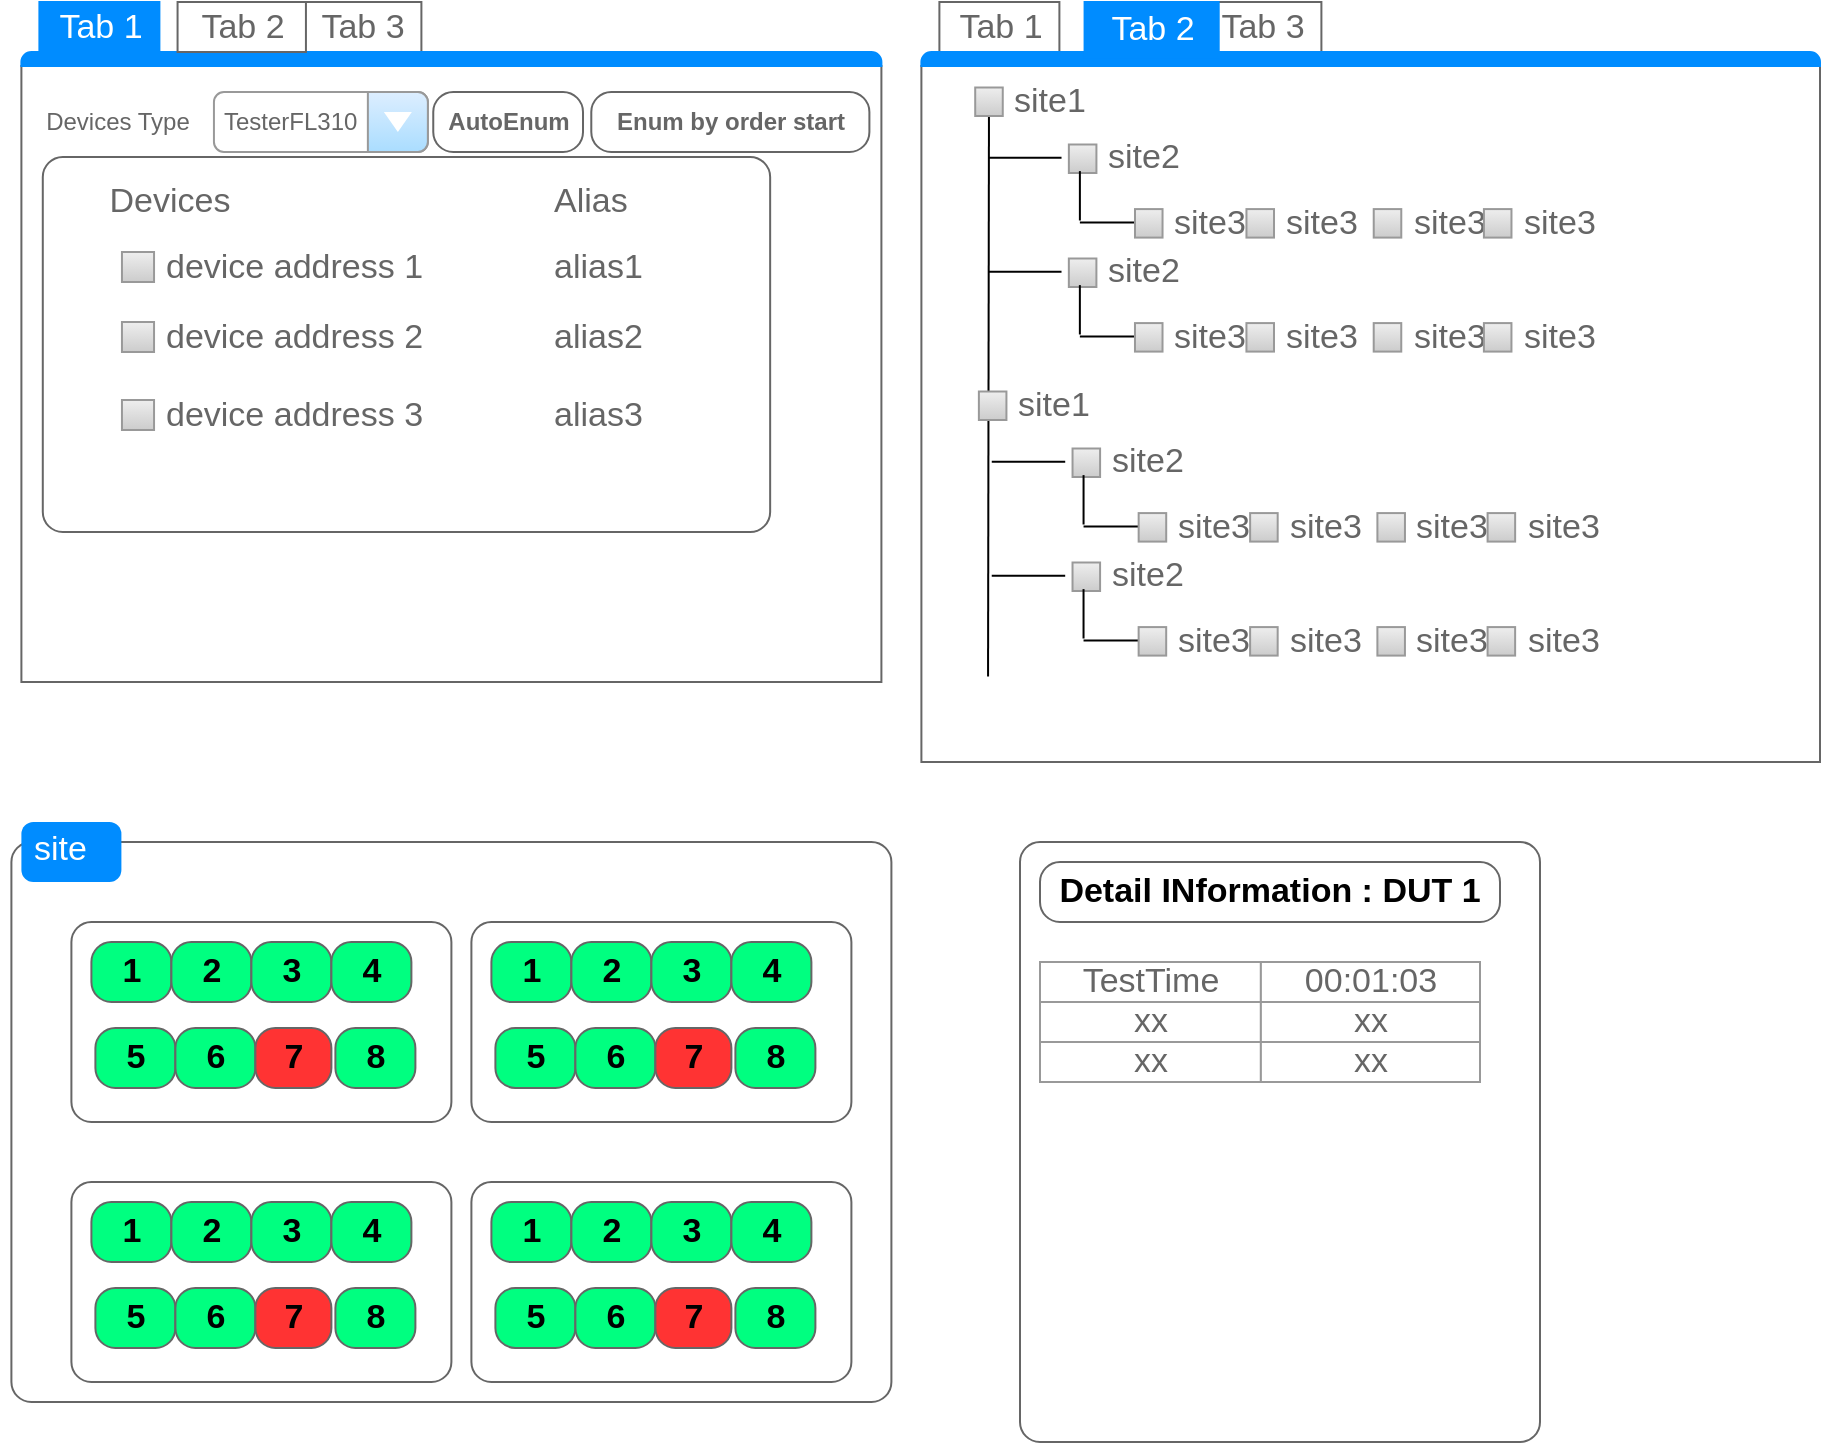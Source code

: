 <mxfile version="20.7.4" type="github">
  <diagram name="Page-1" id="2cc2dc42-3aac-f2a9-1cec-7a8b7cbee084">
    <mxGraphModel dx="1050" dy="548" grid="1" gridSize="10" guides="1" tooltips="1" connect="1" arrows="1" fold="1" page="1" pageScale="1" pageWidth="1100" pageHeight="850" background="#ffffff" math="0" shadow="0">
      <root>
        <mxCell id="0" />
        <mxCell id="1" parent="0" />
        <mxCell id="x5_-DXLLDjEPQp_z6z6p-1" value="" style="strokeWidth=1;shadow=0;dashed=0;align=center;html=1;shape=mxgraph.mockup.containers.marginRect2;rectMarginTop=32;strokeColor=#666666;gradientColor=none;fontSize=17;fontColor=#666666;" vertex="1" parent="1">
          <mxGeometry x="70.7" y="40" width="430" height="340" as="geometry" />
        </mxCell>
        <mxCell id="x5_-DXLLDjEPQp_z6z6p-3" value="Tab 1" style="strokeWidth=1;shadow=0;dashed=0;align=center;html=1;shape=mxgraph.mockup.containers.rrect;rSize=0;fontSize=17;fontColor=#ffffff;strokeColor=#008cff;fillColor=#008cff;" vertex="1" parent="x5_-DXLLDjEPQp_z6z6p-1">
          <mxGeometry width="60" height="25" relative="1" as="geometry">
            <mxPoint x="9" as="offset" />
          </mxGeometry>
        </mxCell>
        <mxCell id="x5_-DXLLDjEPQp_z6z6p-4" value="Tab 3" style="strokeColor=inherit;fillColor=inherit;gradientColor=inherit;strokeWidth=1;shadow=0;dashed=0;align=center;html=1;shape=mxgraph.mockup.containers.rrect;rSize=0;fontSize=17;fontColor=#666666;gradientColor=none;" vertex="1" parent="x5_-DXLLDjEPQp_z6z6p-1">
          <mxGeometry width="60" height="25" relative="1" as="geometry">
            <mxPoint x="140" as="offset" />
          </mxGeometry>
        </mxCell>
        <mxCell id="x5_-DXLLDjEPQp_z6z6p-5" value="" style="strokeWidth=1;shadow=0;dashed=0;align=center;html=1;shape=mxgraph.mockup.containers.topButton;rSize=5;strokeColor=#008cff;fillColor=#008cff;gradientColor=none;resizeWidth=1;movable=0;deletable=1;" vertex="1" parent="x5_-DXLLDjEPQp_z6z6p-1">
          <mxGeometry width="430.0" height="7" relative="1" as="geometry">
            <mxPoint y="25" as="offset" />
          </mxGeometry>
        </mxCell>
        <mxCell id="x5_-DXLLDjEPQp_z6z6p-7" value="Tab 2" style="strokeColor=inherit;fillColor=inherit;gradientColor=inherit;strokeWidth=1;shadow=0;dashed=0;align=center;html=1;shape=mxgraph.mockup.containers.rrect;rSize=0;fontSize=17;fontColor=#666666;gradientColor=none;" vertex="1" parent="x5_-DXLLDjEPQp_z6z6p-1">
          <mxGeometry x="78.085" width="64.179" height="25" as="geometry" />
        </mxCell>
        <mxCell id="x5_-DXLLDjEPQp_z6z6p-13" value="device address 1" style="strokeWidth=1;shadow=0;dashed=0;align=center;html=1;shape=mxgraph.mockup.forms.rrect;rSize=0;fillColor=#eeeeee;strokeColor=#999999;gradientColor=#cccccc;align=left;spacingLeft=4;fontSize=17;fontColor=#666666;labelPosition=right;" vertex="1" parent="x5_-DXLLDjEPQp_z6z6p-1">
          <mxGeometry x="50.274" y="125" width="16.045" height="15" as="geometry" />
        </mxCell>
        <mxCell id="x5_-DXLLDjEPQp_z6z6p-24" value="Devices" style="text;html=1;strokeColor=none;fillColor=none;align=center;verticalAlign=middle;whiteSpace=wrap;rounded=0;labelBorderColor=none;fontSize=17;fontColor=#666666;" vertex="1" parent="x5_-DXLLDjEPQp_z6z6p-1">
          <mxGeometry x="42.786" y="85" width="64.179" height="30" as="geometry" />
        </mxCell>
        <mxCell id="x5_-DXLLDjEPQp_z6z6p-25" value="Alias" style="text;html=1;strokeColor=none;fillColor=none;align=left;verticalAlign=middle;rounded=0;fontSize=17;fontColor=#666666;" vertex="1" parent="x5_-DXLLDjEPQp_z6z6p-1">
          <mxGeometry x="264.204" y="85" width="64.179" height="30" as="geometry" />
        </mxCell>
        <mxCell id="x5_-DXLLDjEPQp_z6z6p-26" value="alias1" style="text;html=1;strokeColor=none;fillColor=none;align=left;verticalAlign=middle;rounded=0;fontSize=17;fontColor=#666666;" vertex="1" parent="x5_-DXLLDjEPQp_z6z6p-1">
          <mxGeometry x="264.204" y="117.5" width="64.179" height="30" as="geometry" />
        </mxCell>
        <mxCell id="x5_-DXLLDjEPQp_z6z6p-27" value="device address 2" style="strokeWidth=1;shadow=0;dashed=0;align=center;html=1;shape=mxgraph.mockup.forms.rrect;rSize=0;fillColor=#eeeeee;strokeColor=#999999;gradientColor=#cccccc;align=left;spacingLeft=4;fontSize=17;fontColor=#666666;labelPosition=right;" vertex="1" parent="x5_-DXLLDjEPQp_z6z6p-1">
          <mxGeometry x="50.274" y="160" width="16.045" height="15" as="geometry" />
        </mxCell>
        <mxCell id="x5_-DXLLDjEPQp_z6z6p-28" value="alias2" style="text;html=1;strokeColor=none;fillColor=none;align=left;verticalAlign=middle;rounded=0;fontSize=17;fontColor=#666666;" vertex="1" parent="x5_-DXLLDjEPQp_z6z6p-1">
          <mxGeometry x="264.204" y="152.5" width="64.179" height="30" as="geometry" />
        </mxCell>
        <mxCell id="x5_-DXLLDjEPQp_z6z6p-29" value="device address 3" style="strokeWidth=1;shadow=0;dashed=0;align=center;html=1;shape=mxgraph.mockup.forms.rrect;rSize=0;fillColor=#eeeeee;strokeColor=#999999;gradientColor=#cccccc;align=left;spacingLeft=4;fontSize=17;fontColor=#666666;labelPosition=right;" vertex="1" parent="x5_-DXLLDjEPQp_z6z6p-1">
          <mxGeometry x="50.274" y="199" width="16.045" height="15" as="geometry" />
        </mxCell>
        <mxCell id="x5_-DXLLDjEPQp_z6z6p-30" value="alias3" style="text;html=1;strokeColor=none;fillColor=none;align=left;verticalAlign=middle;rounded=0;fontSize=17;fontColor=#666666;" vertex="1" parent="x5_-DXLLDjEPQp_z6z6p-1">
          <mxGeometry x="264.204" y="191.5" width="64.179" height="30" as="geometry" />
        </mxCell>
        <mxCell id="x5_-DXLLDjEPQp_z6z6p-41" value="" style="shape=mxgraph.mockup.containers.marginRect;rectMarginTop=10;strokeColor=#666666;strokeWidth=1;dashed=0;rounded=1;arcSize=5;recursiveResize=0;labelBorderColor=none;fontSize=17;fontColor=#666666;fillColor=none;" vertex="1" parent="x5_-DXLLDjEPQp_z6z6p-1">
          <mxGeometry x="10.697" y="67.5" width="363.682" height="197.5" as="geometry" />
        </mxCell>
        <mxCell id="x5_-DXLLDjEPQp_z6z6p-43" value="TesterFL310" style="strokeWidth=1;shadow=0;dashed=0;align=center;html=1;shape=mxgraph.mockup.forms.comboBox;strokeColor=#999999;fillColor=#ddeeff;align=left;fillColor2=#aaddff;mainText=;fontColor=#666666;fontSize=12;spacingLeft=3;labelBorderColor=none;" vertex="1" parent="x5_-DXLLDjEPQp_z6z6p-1">
          <mxGeometry x="96.269" y="45" width="106.965" height="30" as="geometry" />
        </mxCell>
        <mxCell id="x5_-DXLLDjEPQp_z6z6p-44" value="AutoEnum" style="strokeWidth=1;shadow=0;dashed=0;align=center;html=1;shape=mxgraph.mockup.buttons.button;strokeColor=#666666;fontColor=#666666;mainText=;buttonStyle=round;fontSize=12;fontStyle=1;fillColor=#FFFFFF;whiteSpace=wrap;labelBorderColor=none;" vertex="1" parent="x5_-DXLLDjEPQp_z6z6p-1">
          <mxGeometry x="205.93" y="45" width="74.876" height="30" as="geometry" />
        </mxCell>
        <mxCell id="x5_-DXLLDjEPQp_z6z6p-46" value="Enum by order start" style="strokeWidth=1;shadow=0;dashed=0;align=center;html=1;shape=mxgraph.mockup.buttons.button;strokeColor=#666666;fontColor=#666666;mainText=;buttonStyle=round;fontSize=12;fontStyle=1;fillColor=#FFFFFF;whiteSpace=wrap;labelBorderColor=none;" vertex="1" parent="x5_-DXLLDjEPQp_z6z6p-1">
          <mxGeometry x="284.945" y="45" width="139.055" height="30" as="geometry" />
        </mxCell>
        <mxCell id="x5_-DXLLDjEPQp_z6z6p-39" value="Devices Type" style="text;html=1;strokeColor=none;fillColor=none;align=center;verticalAlign=middle;whiteSpace=wrap;rounded=0;labelBorderColor=none;fontSize=12;fontColor=#666666;" vertex="1" parent="x5_-DXLLDjEPQp_z6z6p-1">
          <mxGeometry x="-10.697" y="45" width="117.662" height="30" as="geometry" />
        </mxCell>
        <mxCell id="x5_-DXLLDjEPQp_z6z6p-50" value="" style="strokeWidth=1;shadow=0;dashed=0;align=center;html=1;shape=mxgraph.mockup.containers.marginRect2;rectMarginTop=32;strokeColor=#666666;gradientColor=none;fontSize=17;fontColor=#666666;" vertex="1" parent="1">
          <mxGeometry x="520.7" y="40" width="449.3" height="380" as="geometry" />
        </mxCell>
        <mxCell id="x5_-DXLLDjEPQp_z6z6p-51" value="Tab 1" style="strokeColor=inherit;fillColor=inherit;gradientColor=inherit;strokeWidth=1;shadow=0;dashed=0;align=center;html=1;shape=mxgraph.mockup.containers.rrect;rSize=0;fontSize=17;fontColor=#666666;gradientColor=none;" vertex="1" parent="x5_-DXLLDjEPQp_z6z6p-50">
          <mxGeometry width="60" height="25" relative="1" as="geometry">
            <mxPoint x="9" as="offset" />
          </mxGeometry>
        </mxCell>
        <mxCell id="x5_-DXLLDjEPQp_z6z6p-52" value="Tab 3" style="strokeColor=inherit;fillColor=inherit;gradientColor=inherit;strokeWidth=1;shadow=0;dashed=0;align=center;html=1;shape=mxgraph.mockup.containers.rrect;rSize=0;fontSize=17;fontColor=#666666;gradientColor=none;" vertex="1" parent="x5_-DXLLDjEPQp_z6z6p-50">
          <mxGeometry width="60" height="25" relative="1" as="geometry">
            <mxPoint x="140" as="offset" />
          </mxGeometry>
        </mxCell>
        <mxCell id="x5_-DXLLDjEPQp_z6z6p-53" value="" style="strokeWidth=1;shadow=0;dashed=0;align=center;html=1;shape=mxgraph.mockup.containers.topButton;rSize=5;strokeColor=#008cff;fillColor=#008cff;gradientColor=none;resizeWidth=1;movable=0;deletable=1;" vertex="1" parent="x5_-DXLLDjEPQp_z6z6p-50">
          <mxGeometry width="449.3" height="7" relative="1" as="geometry">
            <mxPoint y="25" as="offset" />
          </mxGeometry>
        </mxCell>
        <mxCell id="x5_-DXLLDjEPQp_z6z6p-54" value="Tab 2" style="strokeColor=#008cff;fillColor=#008cff;gradientColor=inherit;strokeWidth=1;shadow=0;dashed=0;align=center;html=1;shape=mxgraph.mockup.containers.rrect;rSize=0;fontSize=17;fontColor=#ffffff;gradientColor=none;" vertex="1" parent="x5_-DXLLDjEPQp_z6z6p-50">
          <mxGeometry x="81.589" width="67.06" height="27.941" as="geometry" />
        </mxCell>
        <mxCell id="x5_-DXLLDjEPQp_z6z6p-71" style="edgeStyle=none;rounded=0;orthogonalLoop=1;jettySize=auto;html=1;fontFamily=Helvetica;fontSize=17;fontColor=#666666;endArrow=none;endFill=0;" edge="1" parent="x5_-DXLLDjEPQp_z6z6p-50" source="x5_-DXLLDjEPQp_z6z6p-68">
          <mxGeometry relative="1" as="geometry">
            <mxPoint x="33.332" y="337.25" as="targetPoint" />
          </mxGeometry>
        </mxCell>
        <mxCell id="x5_-DXLLDjEPQp_z6z6p-191" value="" style="group" vertex="1" connectable="0" parent="x5_-DXLLDjEPQp_z6z6p-50">
          <mxGeometry x="26.905" y="42.75" width="268.129" height="132.05" as="geometry" />
        </mxCell>
        <mxCell id="x5_-DXLLDjEPQp_z6z6p-68" value="site1" style="strokeWidth=1;shadow=0;dashed=0;align=center;html=1;shape=mxgraph.mockup.forms.rrect;rSize=0;fillColor=#eeeeee;strokeColor=#999999;gradientColor=#cccccc;align=left;spacingLeft=4;fontSize=17;fontColor=#666666;labelPosition=right;fontFamily=Helvetica;" vertex="1" parent="x5_-DXLLDjEPQp_z6z6p-191">
          <mxGeometry width="13.774" height="14.25" as="geometry" />
        </mxCell>
        <mxCell id="x5_-DXLLDjEPQp_z6z6p-180" value="" style="group" vertex="1" connectable="0" parent="x5_-DXLLDjEPQp_z6z6p-191">
          <mxGeometry x="6.437" y="28.5" width="261.692" height="46.55" as="geometry" />
        </mxCell>
        <mxCell id="x5_-DXLLDjEPQp_z6z6p-143" value="site2" style="strokeWidth=1;shadow=0;dashed=0;align=center;html=1;shape=mxgraph.mockup.forms.rrect;rSize=0;fillColor=#eeeeee;strokeColor=#999999;gradientColor=#cccccc;align=left;spacingLeft=4;fontSize=17;fontColor=#666666;labelPosition=right;fontFamily=Helvetica;" vertex="1" parent="x5_-DXLLDjEPQp_z6z6p-180">
          <mxGeometry x="40.394" width="13.774" height="14.25" as="geometry" />
        </mxCell>
        <mxCell id="x5_-DXLLDjEPQp_z6z6p-158" value="" style="edgeStyle=none;orthogonalLoop=1;jettySize=auto;html=1;rounded=0;fontFamily=Helvetica;fontSize=17;fontColor=#666666;endArrow=none;endFill=0;" edge="1" parent="x5_-DXLLDjEPQp_z6z6p-180">
          <mxGeometry width="80" relative="1" as="geometry">
            <mxPoint x="45.903" y="38.95" as="sourcePoint" />
            <mxPoint x="73.451" y="38.95" as="targetPoint" />
            <Array as="points" />
          </mxGeometry>
        </mxCell>
        <mxCell id="x5_-DXLLDjEPQp_z6z6p-160" value="" style="edgeStyle=none;orthogonalLoop=1;jettySize=auto;html=1;rounded=0;fontFamily=Helvetica;fontSize=17;fontColor=#666666;endArrow=none;endFill=0;" edge="1" parent="x5_-DXLLDjEPQp_z6z6p-180">
          <mxGeometry width="80" relative="1" as="geometry">
            <mxPoint x="45.903" y="13.3" as="sourcePoint" />
            <mxPoint x="45.903" y="38.0" as="targetPoint" />
            <Array as="points" />
          </mxGeometry>
        </mxCell>
        <mxCell id="x5_-DXLLDjEPQp_z6z6p-161" value="" style="edgeStyle=none;orthogonalLoop=1;jettySize=auto;html=1;rounded=0;fontFamily=Helvetica;fontSize=17;fontColor=#666666;endArrow=none;endFill=0;entryX=-0.267;entryY=0.467;entryDx=0;entryDy=0;entryPerimeter=0;" edge="1" parent="x5_-DXLLDjEPQp_z6z6p-180">
          <mxGeometry width="80" relative="1" as="geometry">
            <mxPoint y="6.65" as="sourcePoint" />
            <mxPoint x="36.725" y="6.655" as="targetPoint" />
            <Array as="points" />
          </mxGeometry>
        </mxCell>
        <mxCell id="x5_-DXLLDjEPQp_z6z6p-179" value="" style="group" vertex="1" connectable="0" parent="x5_-DXLLDjEPQp_z6z6p-180">
          <mxGeometry x="73.451" y="32.3" width="188.241" height="14.25" as="geometry" />
        </mxCell>
        <mxCell id="x5_-DXLLDjEPQp_z6z6p-145" value="site3" style="strokeWidth=1;shadow=0;dashed=0;align=center;html=1;shape=mxgraph.mockup.forms.rrect;rSize=0;fillColor=#eeeeee;strokeColor=#999999;gradientColor=#cccccc;align=left;spacingLeft=4;fontSize=17;fontColor=#666666;labelPosition=right;fontFamily=Helvetica;" vertex="1" parent="x5_-DXLLDjEPQp_z6z6p-179">
          <mxGeometry width="13.774" height="14.25" as="geometry" />
        </mxCell>
        <mxCell id="x5_-DXLLDjEPQp_z6z6p-176" value="site3" style="strokeWidth=1;shadow=0;dashed=0;align=center;html=1;shape=mxgraph.mockup.forms.rrect;rSize=0;fillColor=#eeeeee;strokeColor=#999999;gradientColor=#cccccc;align=left;spacingLeft=4;fontSize=17;fontColor=#666666;labelPosition=right;fontFamily=Helvetica;" vertex="1" parent="x5_-DXLLDjEPQp_z6z6p-179">
          <mxGeometry x="55.738" width="13.774" height="14.25" as="geometry" />
        </mxCell>
        <mxCell id="x5_-DXLLDjEPQp_z6z6p-177" value="site3" style="strokeWidth=1;shadow=0;dashed=0;align=center;html=1;shape=mxgraph.mockup.forms.rrect;rSize=0;fillColor=#eeeeee;strokeColor=#999999;gradientColor=#cccccc;align=left;spacingLeft=4;fontSize=17;fontColor=#666666;labelPosition=right;fontFamily=Helvetica;" vertex="1" parent="x5_-DXLLDjEPQp_z6z6p-179">
          <mxGeometry x="119.373" width="13.774" height="14.25" as="geometry" />
        </mxCell>
        <mxCell id="x5_-DXLLDjEPQp_z6z6p-178" value="site3" style="strokeWidth=1;shadow=0;dashed=0;align=center;html=1;shape=mxgraph.mockup.forms.rrect;rSize=0;fillColor=#eeeeee;strokeColor=#999999;gradientColor=#cccccc;align=left;spacingLeft=4;fontSize=17;fontColor=#666666;labelPosition=right;fontFamily=Helvetica;" vertex="1" parent="x5_-DXLLDjEPQp_z6z6p-179">
          <mxGeometry x="174.468" width="13.774" height="14.25" as="geometry" />
        </mxCell>
        <mxCell id="x5_-DXLLDjEPQp_z6z6p-181" value="" style="group" vertex="1" connectable="0" parent="x5_-DXLLDjEPQp_z6z6p-191">
          <mxGeometry x="6.428" y="85.5" width="261.692" height="46.55" as="geometry" />
        </mxCell>
        <mxCell id="x5_-DXLLDjEPQp_z6z6p-182" value="site2" style="strokeWidth=1;shadow=0;dashed=0;align=center;html=1;shape=mxgraph.mockup.forms.rrect;rSize=0;fillColor=#eeeeee;strokeColor=#999999;gradientColor=#cccccc;align=left;spacingLeft=4;fontSize=17;fontColor=#666666;labelPosition=right;fontFamily=Helvetica;" vertex="1" parent="x5_-DXLLDjEPQp_z6z6p-181">
          <mxGeometry x="40.394" width="13.774" height="14.25" as="geometry" />
        </mxCell>
        <mxCell id="x5_-DXLLDjEPQp_z6z6p-183" value="" style="edgeStyle=none;orthogonalLoop=1;jettySize=auto;html=1;rounded=0;fontFamily=Helvetica;fontSize=17;fontColor=#666666;endArrow=none;endFill=0;" edge="1" parent="x5_-DXLLDjEPQp_z6z6p-181">
          <mxGeometry width="80" relative="1" as="geometry">
            <mxPoint x="45.903" y="38.95" as="sourcePoint" />
            <mxPoint x="73.451" y="38.95" as="targetPoint" />
            <Array as="points" />
          </mxGeometry>
        </mxCell>
        <mxCell id="x5_-DXLLDjEPQp_z6z6p-184" value="" style="edgeStyle=none;orthogonalLoop=1;jettySize=auto;html=1;rounded=0;fontFamily=Helvetica;fontSize=17;fontColor=#666666;endArrow=none;endFill=0;" edge="1" parent="x5_-DXLLDjEPQp_z6z6p-181">
          <mxGeometry width="80" relative="1" as="geometry">
            <mxPoint x="45.903" y="13.3" as="sourcePoint" />
            <mxPoint x="45.903" y="38.0" as="targetPoint" />
            <Array as="points" />
          </mxGeometry>
        </mxCell>
        <mxCell id="x5_-DXLLDjEPQp_z6z6p-185" value="" style="edgeStyle=none;orthogonalLoop=1;jettySize=auto;html=1;rounded=0;fontFamily=Helvetica;fontSize=17;fontColor=#666666;endArrow=none;endFill=0;entryX=-0.267;entryY=0.467;entryDx=0;entryDy=0;entryPerimeter=0;" edge="1" parent="x5_-DXLLDjEPQp_z6z6p-181">
          <mxGeometry width="80" relative="1" as="geometry">
            <mxPoint y="6.65" as="sourcePoint" />
            <mxPoint x="36.725" y="6.655" as="targetPoint" />
            <Array as="points" />
          </mxGeometry>
        </mxCell>
        <mxCell id="x5_-DXLLDjEPQp_z6z6p-186" value="" style="group" vertex="1" connectable="0" parent="x5_-DXLLDjEPQp_z6z6p-181">
          <mxGeometry x="73.451" y="32.3" width="188.241" height="14.25" as="geometry" />
        </mxCell>
        <mxCell id="x5_-DXLLDjEPQp_z6z6p-187" value="site3" style="strokeWidth=1;shadow=0;dashed=0;align=center;html=1;shape=mxgraph.mockup.forms.rrect;rSize=0;fillColor=#eeeeee;strokeColor=#999999;gradientColor=#cccccc;align=left;spacingLeft=4;fontSize=17;fontColor=#666666;labelPosition=right;fontFamily=Helvetica;" vertex="1" parent="x5_-DXLLDjEPQp_z6z6p-186">
          <mxGeometry width="13.774" height="14.25" as="geometry" />
        </mxCell>
        <mxCell id="x5_-DXLLDjEPQp_z6z6p-188" value="site3" style="strokeWidth=1;shadow=0;dashed=0;align=center;html=1;shape=mxgraph.mockup.forms.rrect;rSize=0;fillColor=#eeeeee;strokeColor=#999999;gradientColor=#cccccc;align=left;spacingLeft=4;fontSize=17;fontColor=#666666;labelPosition=right;fontFamily=Helvetica;" vertex="1" parent="x5_-DXLLDjEPQp_z6z6p-186">
          <mxGeometry x="55.738" width="13.774" height="14.25" as="geometry" />
        </mxCell>
        <mxCell id="x5_-DXLLDjEPQp_z6z6p-189" value="site3" style="strokeWidth=1;shadow=0;dashed=0;align=center;html=1;shape=mxgraph.mockup.forms.rrect;rSize=0;fillColor=#eeeeee;strokeColor=#999999;gradientColor=#cccccc;align=left;spacingLeft=4;fontSize=17;fontColor=#666666;labelPosition=right;fontFamily=Helvetica;" vertex="1" parent="x5_-DXLLDjEPQp_z6z6p-186">
          <mxGeometry x="119.373" width="13.774" height="14.25" as="geometry" />
        </mxCell>
        <mxCell id="x5_-DXLLDjEPQp_z6z6p-190" value="site3" style="strokeWidth=1;shadow=0;dashed=0;align=center;html=1;shape=mxgraph.mockup.forms.rrect;rSize=0;fillColor=#eeeeee;strokeColor=#999999;gradientColor=#cccccc;align=left;spacingLeft=4;fontSize=17;fontColor=#666666;labelPosition=right;fontFamily=Helvetica;" vertex="1" parent="x5_-DXLLDjEPQp_z6z6p-186">
          <mxGeometry x="174.468" width="13.774" height="14.25" as="geometry" />
        </mxCell>
        <mxCell id="x5_-DXLLDjEPQp_z6z6p-214" value="" style="group" vertex="1" connectable="0" parent="x5_-DXLLDjEPQp_z6z6p-50">
          <mxGeometry x="28.741" y="194.75" width="268.129" height="132.05" as="geometry" />
        </mxCell>
        <mxCell id="x5_-DXLLDjEPQp_z6z6p-215" value="site1" style="strokeWidth=1;shadow=0;dashed=0;align=center;html=1;shape=mxgraph.mockup.forms.rrect;rSize=0;fillColor=#eeeeee;strokeColor=#999999;gradientColor=#cccccc;align=left;spacingLeft=4;fontSize=17;fontColor=#666666;labelPosition=right;fontFamily=Helvetica;" vertex="1" parent="x5_-DXLLDjEPQp_z6z6p-214">
          <mxGeometry width="13.774" height="14.25" as="geometry" />
        </mxCell>
        <mxCell id="x5_-DXLLDjEPQp_z6z6p-216" value="" style="group" vertex="1" connectable="0" parent="x5_-DXLLDjEPQp_z6z6p-214">
          <mxGeometry x="6.437" y="28.5" width="261.692" height="46.55" as="geometry" />
        </mxCell>
        <mxCell id="x5_-DXLLDjEPQp_z6z6p-217" value="site2" style="strokeWidth=1;shadow=0;dashed=0;align=center;html=1;shape=mxgraph.mockup.forms.rrect;rSize=0;fillColor=#eeeeee;strokeColor=#999999;gradientColor=#cccccc;align=left;spacingLeft=4;fontSize=17;fontColor=#666666;labelPosition=right;fontFamily=Helvetica;" vertex="1" parent="x5_-DXLLDjEPQp_z6z6p-216">
          <mxGeometry x="40.394" width="13.774" height="14.25" as="geometry" />
        </mxCell>
        <mxCell id="x5_-DXLLDjEPQp_z6z6p-218" value="" style="edgeStyle=none;orthogonalLoop=1;jettySize=auto;html=1;rounded=0;fontFamily=Helvetica;fontSize=17;fontColor=#666666;endArrow=none;endFill=0;" edge="1" parent="x5_-DXLLDjEPQp_z6z6p-216">
          <mxGeometry width="80" relative="1" as="geometry">
            <mxPoint x="45.903" y="38.95" as="sourcePoint" />
            <mxPoint x="73.451" y="38.95" as="targetPoint" />
            <Array as="points" />
          </mxGeometry>
        </mxCell>
        <mxCell id="x5_-DXLLDjEPQp_z6z6p-219" value="" style="edgeStyle=none;orthogonalLoop=1;jettySize=auto;html=1;rounded=0;fontFamily=Helvetica;fontSize=17;fontColor=#666666;endArrow=none;endFill=0;" edge="1" parent="x5_-DXLLDjEPQp_z6z6p-216">
          <mxGeometry width="80" relative="1" as="geometry">
            <mxPoint x="45.903" y="13.3" as="sourcePoint" />
            <mxPoint x="45.903" y="38.0" as="targetPoint" />
            <Array as="points" />
          </mxGeometry>
        </mxCell>
        <mxCell id="x5_-DXLLDjEPQp_z6z6p-220" value="" style="edgeStyle=none;orthogonalLoop=1;jettySize=auto;html=1;rounded=0;fontFamily=Helvetica;fontSize=17;fontColor=#666666;endArrow=none;endFill=0;entryX=-0.267;entryY=0.467;entryDx=0;entryDy=0;entryPerimeter=0;" edge="1" parent="x5_-DXLLDjEPQp_z6z6p-216">
          <mxGeometry width="80" relative="1" as="geometry">
            <mxPoint y="6.65" as="sourcePoint" />
            <mxPoint x="36.725" y="6.655" as="targetPoint" />
            <Array as="points" />
          </mxGeometry>
        </mxCell>
        <mxCell id="x5_-DXLLDjEPQp_z6z6p-221" value="" style="group" vertex="1" connectable="0" parent="x5_-DXLLDjEPQp_z6z6p-216">
          <mxGeometry x="73.451" y="32.3" width="188.241" height="14.25" as="geometry" />
        </mxCell>
        <mxCell id="x5_-DXLLDjEPQp_z6z6p-222" value="site3" style="strokeWidth=1;shadow=0;dashed=0;align=center;html=1;shape=mxgraph.mockup.forms.rrect;rSize=0;fillColor=#eeeeee;strokeColor=#999999;gradientColor=#cccccc;align=left;spacingLeft=4;fontSize=17;fontColor=#666666;labelPosition=right;fontFamily=Helvetica;" vertex="1" parent="x5_-DXLLDjEPQp_z6z6p-221">
          <mxGeometry width="13.774" height="14.25" as="geometry" />
        </mxCell>
        <mxCell id="x5_-DXLLDjEPQp_z6z6p-223" value="site3" style="strokeWidth=1;shadow=0;dashed=0;align=center;html=1;shape=mxgraph.mockup.forms.rrect;rSize=0;fillColor=#eeeeee;strokeColor=#999999;gradientColor=#cccccc;align=left;spacingLeft=4;fontSize=17;fontColor=#666666;labelPosition=right;fontFamily=Helvetica;" vertex="1" parent="x5_-DXLLDjEPQp_z6z6p-221">
          <mxGeometry x="55.738" width="13.774" height="14.25" as="geometry" />
        </mxCell>
        <mxCell id="x5_-DXLLDjEPQp_z6z6p-224" value="site3" style="strokeWidth=1;shadow=0;dashed=0;align=center;html=1;shape=mxgraph.mockup.forms.rrect;rSize=0;fillColor=#eeeeee;strokeColor=#999999;gradientColor=#cccccc;align=left;spacingLeft=4;fontSize=17;fontColor=#666666;labelPosition=right;fontFamily=Helvetica;" vertex="1" parent="x5_-DXLLDjEPQp_z6z6p-221">
          <mxGeometry x="119.373" width="13.774" height="14.25" as="geometry" />
        </mxCell>
        <mxCell id="x5_-DXLLDjEPQp_z6z6p-225" value="site3" style="strokeWidth=1;shadow=0;dashed=0;align=center;html=1;shape=mxgraph.mockup.forms.rrect;rSize=0;fillColor=#eeeeee;strokeColor=#999999;gradientColor=#cccccc;align=left;spacingLeft=4;fontSize=17;fontColor=#666666;labelPosition=right;fontFamily=Helvetica;" vertex="1" parent="x5_-DXLLDjEPQp_z6z6p-221">
          <mxGeometry x="174.468" width="13.774" height="14.25" as="geometry" />
        </mxCell>
        <mxCell id="x5_-DXLLDjEPQp_z6z6p-226" value="" style="group" vertex="1" connectable="0" parent="x5_-DXLLDjEPQp_z6z6p-214">
          <mxGeometry x="6.428" y="85.5" width="261.692" height="46.55" as="geometry" />
        </mxCell>
        <mxCell id="x5_-DXLLDjEPQp_z6z6p-227" value="site2" style="strokeWidth=1;shadow=0;dashed=0;align=center;html=1;shape=mxgraph.mockup.forms.rrect;rSize=0;fillColor=#eeeeee;strokeColor=#999999;gradientColor=#cccccc;align=left;spacingLeft=4;fontSize=17;fontColor=#666666;labelPosition=right;fontFamily=Helvetica;" vertex="1" parent="x5_-DXLLDjEPQp_z6z6p-226">
          <mxGeometry x="40.394" width="13.774" height="14.25" as="geometry" />
        </mxCell>
        <mxCell id="x5_-DXLLDjEPQp_z6z6p-228" value="" style="edgeStyle=none;orthogonalLoop=1;jettySize=auto;html=1;rounded=0;fontFamily=Helvetica;fontSize=17;fontColor=#666666;endArrow=none;endFill=0;" edge="1" parent="x5_-DXLLDjEPQp_z6z6p-226">
          <mxGeometry width="80" relative="1" as="geometry">
            <mxPoint x="45.903" y="38.95" as="sourcePoint" />
            <mxPoint x="73.451" y="38.95" as="targetPoint" />
            <Array as="points" />
          </mxGeometry>
        </mxCell>
        <mxCell id="x5_-DXLLDjEPQp_z6z6p-229" value="" style="edgeStyle=none;orthogonalLoop=1;jettySize=auto;html=1;rounded=0;fontFamily=Helvetica;fontSize=17;fontColor=#666666;endArrow=none;endFill=0;" edge="1" parent="x5_-DXLLDjEPQp_z6z6p-226">
          <mxGeometry width="80" relative="1" as="geometry">
            <mxPoint x="45.903" y="13.3" as="sourcePoint" />
            <mxPoint x="45.903" y="38.0" as="targetPoint" />
            <Array as="points" />
          </mxGeometry>
        </mxCell>
        <mxCell id="x5_-DXLLDjEPQp_z6z6p-230" value="" style="edgeStyle=none;orthogonalLoop=1;jettySize=auto;html=1;rounded=0;fontFamily=Helvetica;fontSize=17;fontColor=#666666;endArrow=none;endFill=0;entryX=-0.267;entryY=0.467;entryDx=0;entryDy=0;entryPerimeter=0;" edge="1" parent="x5_-DXLLDjEPQp_z6z6p-226">
          <mxGeometry width="80" relative="1" as="geometry">
            <mxPoint y="6.65" as="sourcePoint" />
            <mxPoint x="36.725" y="6.655" as="targetPoint" />
            <Array as="points" />
          </mxGeometry>
        </mxCell>
        <mxCell id="x5_-DXLLDjEPQp_z6z6p-231" value="" style="group" vertex="1" connectable="0" parent="x5_-DXLLDjEPQp_z6z6p-226">
          <mxGeometry x="73.451" y="32.3" width="188.241" height="14.25" as="geometry" />
        </mxCell>
        <mxCell id="x5_-DXLLDjEPQp_z6z6p-232" value="site3" style="strokeWidth=1;shadow=0;dashed=0;align=center;html=1;shape=mxgraph.mockup.forms.rrect;rSize=0;fillColor=#eeeeee;strokeColor=#999999;gradientColor=#cccccc;align=left;spacingLeft=4;fontSize=17;fontColor=#666666;labelPosition=right;fontFamily=Helvetica;" vertex="1" parent="x5_-DXLLDjEPQp_z6z6p-231">
          <mxGeometry width="13.774" height="14.25" as="geometry" />
        </mxCell>
        <mxCell id="x5_-DXLLDjEPQp_z6z6p-233" value="site3" style="strokeWidth=1;shadow=0;dashed=0;align=center;html=1;shape=mxgraph.mockup.forms.rrect;rSize=0;fillColor=#eeeeee;strokeColor=#999999;gradientColor=#cccccc;align=left;spacingLeft=4;fontSize=17;fontColor=#666666;labelPosition=right;fontFamily=Helvetica;" vertex="1" parent="x5_-DXLLDjEPQp_z6z6p-231">
          <mxGeometry x="55.738" width="13.774" height="14.25" as="geometry" />
        </mxCell>
        <mxCell id="x5_-DXLLDjEPQp_z6z6p-234" value="site3" style="strokeWidth=1;shadow=0;dashed=0;align=center;html=1;shape=mxgraph.mockup.forms.rrect;rSize=0;fillColor=#eeeeee;strokeColor=#999999;gradientColor=#cccccc;align=left;spacingLeft=4;fontSize=17;fontColor=#666666;labelPosition=right;fontFamily=Helvetica;" vertex="1" parent="x5_-DXLLDjEPQp_z6z6p-231">
          <mxGeometry x="119.373" width="13.774" height="14.25" as="geometry" />
        </mxCell>
        <mxCell id="x5_-DXLLDjEPQp_z6z6p-235" value="site3" style="strokeWidth=1;shadow=0;dashed=0;align=center;html=1;shape=mxgraph.mockup.forms.rrect;rSize=0;fillColor=#eeeeee;strokeColor=#999999;gradientColor=#cccccc;align=left;spacingLeft=4;fontSize=17;fontColor=#666666;labelPosition=right;fontFamily=Helvetica;" vertex="1" parent="x5_-DXLLDjEPQp_z6z6p-231">
          <mxGeometry x="174.468" width="13.774" height="14.25" as="geometry" />
        </mxCell>
        <mxCell id="x5_-DXLLDjEPQp_z6z6p-289" value="" style="shape=mxgraph.mockup.containers.marginRect;rectMarginTop=10;strokeColor=#666666;strokeWidth=1;dashed=0;rounded=1;arcSize=5;recursiveResize=0;shadow=0;fontFamily=Helvetica;fontSize=17;fontColor=#666666;fillColor=default;gradientColor=none;html=1;" vertex="1" parent="1">
          <mxGeometry x="65.7" y="450" width="440" height="290" as="geometry" />
        </mxCell>
        <mxCell id="x5_-DXLLDjEPQp_z6z6p-290" value="site" style="shape=rect;strokeColor=none;fillColor=#008cff;strokeWidth=1;dashed=0;rounded=1;arcSize=20;fontColor=#ffffff;fontSize=17;spacing=2;spacingTop=-2;align=left;autosize=1;spacingLeft=4;resizeWidth=0;resizeHeight=0;perimeter=none;shadow=0;fontFamily=Helvetica;html=1;" vertex="1" parent="x5_-DXLLDjEPQp_z6z6p-289">
          <mxGeometry x="5" width="50" height="30" as="geometry" />
        </mxCell>
        <mxCell id="x5_-DXLLDjEPQp_z6z6p-303" value="" style="group" vertex="1" connectable="0" parent="x5_-DXLLDjEPQp_z6z6p-289">
          <mxGeometry x="30" y="40" width="190" height="110" as="geometry" />
        </mxCell>
        <mxCell id="x5_-DXLLDjEPQp_z6z6p-293" value="" style="shape=mxgraph.mockup.containers.marginRect;rectMarginTop=10;strokeColor=#666666;strokeWidth=1;dashed=0;rounded=1;arcSize=5;recursiveResize=0;shadow=0;fontFamily=Helvetica;fontSize=17;fontColor=#666666;fillColor=default;gradientColor=none;html=1;" vertex="1" parent="x5_-DXLLDjEPQp_z6z6p-303">
          <mxGeometry width="190" height="110" as="geometry" />
        </mxCell>
        <mxCell id="x5_-DXLLDjEPQp_z6z6p-295" value="1" style="strokeWidth=1;shadow=0;dashed=0;align=center;html=1;shape=mxgraph.mockup.buttons.button;strokeColor=#666666;fontColor=#000000;mainText=;buttonStyle=round;fontSize=17;fontStyle=1;fillColor=#00FF80;whiteSpace=wrap;fontFamily=Helvetica;" vertex="1" parent="x5_-DXLLDjEPQp_z6z6p-303">
          <mxGeometry x="10" y="20" width="40" height="30" as="geometry" />
        </mxCell>
        <mxCell id="x5_-DXLLDjEPQp_z6z6p-296" value="2" style="strokeWidth=1;shadow=0;dashed=0;align=center;html=1;shape=mxgraph.mockup.buttons.button;strokeColor=#666666;fontColor=#000000;mainText=;buttonStyle=round;fontSize=17;fontStyle=1;fillColor=#00FF80;whiteSpace=wrap;fontFamily=Helvetica;" vertex="1" parent="x5_-DXLLDjEPQp_z6z6p-303">
          <mxGeometry x="50" y="20" width="40" height="30" as="geometry" />
        </mxCell>
        <mxCell id="x5_-DXLLDjEPQp_z6z6p-297" value="3" style="strokeWidth=1;shadow=0;dashed=0;align=center;html=1;shape=mxgraph.mockup.buttons.button;strokeColor=#666666;fontColor=#000000;mainText=;buttonStyle=round;fontSize=17;fontStyle=1;fillColor=#00FF80;whiteSpace=wrap;fontFamily=Helvetica;" vertex="1" parent="x5_-DXLLDjEPQp_z6z6p-303">
          <mxGeometry x="90" y="20" width="40" height="30" as="geometry" />
        </mxCell>
        <mxCell id="x5_-DXLLDjEPQp_z6z6p-298" value="4" style="strokeWidth=1;shadow=0;dashed=0;align=center;html=1;shape=mxgraph.mockup.buttons.button;strokeColor=#666666;fontColor=#000000;mainText=;buttonStyle=round;fontSize=17;fontStyle=1;fillColor=#00FF80;whiteSpace=wrap;fontFamily=Helvetica;" vertex="1" parent="x5_-DXLLDjEPQp_z6z6p-303">
          <mxGeometry x="130" y="20" width="40" height="30" as="geometry" />
        </mxCell>
        <mxCell id="x5_-DXLLDjEPQp_z6z6p-299" value="5" style="strokeWidth=1;shadow=0;dashed=0;align=center;html=1;shape=mxgraph.mockup.buttons.button;strokeColor=#666666;fontColor=#000000;mainText=;buttonStyle=round;fontSize=17;fontStyle=1;fillColor=#00FF80;whiteSpace=wrap;fontFamily=Helvetica;" vertex="1" parent="x5_-DXLLDjEPQp_z6z6p-303">
          <mxGeometry x="12" y="63" width="40" height="30" as="geometry" />
        </mxCell>
        <mxCell id="x5_-DXLLDjEPQp_z6z6p-300" value="6" style="strokeWidth=1;shadow=0;dashed=0;align=center;html=1;shape=mxgraph.mockup.buttons.button;strokeColor=#666666;fontColor=#000000;mainText=;buttonStyle=round;fontSize=17;fontStyle=1;fillColor=#00FF80;whiteSpace=wrap;fontFamily=Helvetica;" vertex="1" parent="x5_-DXLLDjEPQp_z6z6p-303">
          <mxGeometry x="52" y="63" width="40" height="30" as="geometry" />
        </mxCell>
        <mxCell id="x5_-DXLLDjEPQp_z6z6p-301" value="7" style="strokeWidth=1;shadow=0;dashed=0;align=center;html=1;shape=mxgraph.mockup.buttons.button;strokeColor=#666666;fontColor=#000000;mainText=;buttonStyle=round;fontSize=17;fontStyle=1;fillColor=#FF3333;whiteSpace=wrap;fontFamily=Helvetica;" vertex="1" parent="x5_-DXLLDjEPQp_z6z6p-303">
          <mxGeometry x="92" y="63" width="38" height="30" as="geometry" />
        </mxCell>
        <mxCell id="x5_-DXLLDjEPQp_z6z6p-302" value="8" style="strokeWidth=1;shadow=0;dashed=0;align=center;html=1;shape=mxgraph.mockup.buttons.button;strokeColor=#666666;fontColor=#000000;mainText=;buttonStyle=round;fontSize=17;fontStyle=1;fillColor=#00FF80;whiteSpace=wrap;fontFamily=Helvetica;" vertex="1" parent="x5_-DXLLDjEPQp_z6z6p-303">
          <mxGeometry x="132" y="63" width="40" height="30" as="geometry" />
        </mxCell>
        <mxCell id="x5_-DXLLDjEPQp_z6z6p-304" value="" style="group" vertex="1" connectable="0" parent="x5_-DXLLDjEPQp_z6z6p-289">
          <mxGeometry x="230" y="40" width="190" height="110" as="geometry" />
        </mxCell>
        <mxCell id="x5_-DXLLDjEPQp_z6z6p-305" value="" style="shape=mxgraph.mockup.containers.marginRect;rectMarginTop=10;strokeColor=#666666;strokeWidth=1;dashed=0;rounded=1;arcSize=5;recursiveResize=0;shadow=0;fontFamily=Helvetica;fontSize=17;fontColor=#666666;fillColor=default;gradientColor=none;html=1;" vertex="1" parent="x5_-DXLLDjEPQp_z6z6p-304">
          <mxGeometry width="190" height="110" as="geometry" />
        </mxCell>
        <mxCell id="x5_-DXLLDjEPQp_z6z6p-306" value="1" style="strokeWidth=1;shadow=0;dashed=0;align=center;html=1;shape=mxgraph.mockup.buttons.button;strokeColor=#666666;fontColor=#000000;mainText=;buttonStyle=round;fontSize=17;fontStyle=1;fillColor=#00FF80;whiteSpace=wrap;fontFamily=Helvetica;" vertex="1" parent="x5_-DXLLDjEPQp_z6z6p-304">
          <mxGeometry x="10" y="20" width="40" height="30" as="geometry" />
        </mxCell>
        <mxCell id="x5_-DXLLDjEPQp_z6z6p-307" value="2" style="strokeWidth=1;shadow=0;dashed=0;align=center;html=1;shape=mxgraph.mockup.buttons.button;strokeColor=#666666;fontColor=#000000;mainText=;buttonStyle=round;fontSize=17;fontStyle=1;fillColor=#00FF80;whiteSpace=wrap;fontFamily=Helvetica;" vertex="1" parent="x5_-DXLLDjEPQp_z6z6p-304">
          <mxGeometry x="50" y="20" width="40" height="30" as="geometry" />
        </mxCell>
        <mxCell id="x5_-DXLLDjEPQp_z6z6p-308" value="3" style="strokeWidth=1;shadow=0;dashed=0;align=center;html=1;shape=mxgraph.mockup.buttons.button;strokeColor=#666666;fontColor=#000000;mainText=;buttonStyle=round;fontSize=17;fontStyle=1;fillColor=#00FF80;whiteSpace=wrap;fontFamily=Helvetica;" vertex="1" parent="x5_-DXLLDjEPQp_z6z6p-304">
          <mxGeometry x="90" y="20" width="40" height="30" as="geometry" />
        </mxCell>
        <mxCell id="x5_-DXLLDjEPQp_z6z6p-309" value="4" style="strokeWidth=1;shadow=0;dashed=0;align=center;html=1;shape=mxgraph.mockup.buttons.button;strokeColor=#666666;fontColor=#000000;mainText=;buttonStyle=round;fontSize=17;fontStyle=1;fillColor=#00FF80;whiteSpace=wrap;fontFamily=Helvetica;" vertex="1" parent="x5_-DXLLDjEPQp_z6z6p-304">
          <mxGeometry x="130" y="20" width="40" height="30" as="geometry" />
        </mxCell>
        <mxCell id="x5_-DXLLDjEPQp_z6z6p-310" value="5" style="strokeWidth=1;shadow=0;dashed=0;align=center;html=1;shape=mxgraph.mockup.buttons.button;strokeColor=#666666;fontColor=#000000;mainText=;buttonStyle=round;fontSize=17;fontStyle=1;fillColor=#00FF80;whiteSpace=wrap;fontFamily=Helvetica;" vertex="1" parent="x5_-DXLLDjEPQp_z6z6p-304">
          <mxGeometry x="12" y="63" width="40" height="30" as="geometry" />
        </mxCell>
        <mxCell id="x5_-DXLLDjEPQp_z6z6p-311" value="6" style="strokeWidth=1;shadow=0;dashed=0;align=center;html=1;shape=mxgraph.mockup.buttons.button;strokeColor=#666666;fontColor=#000000;mainText=;buttonStyle=round;fontSize=17;fontStyle=1;fillColor=#00FF80;whiteSpace=wrap;fontFamily=Helvetica;" vertex="1" parent="x5_-DXLLDjEPQp_z6z6p-304">
          <mxGeometry x="52" y="63" width="40" height="30" as="geometry" />
        </mxCell>
        <mxCell id="x5_-DXLLDjEPQp_z6z6p-312" value="7" style="strokeWidth=1;shadow=0;dashed=0;align=center;html=1;shape=mxgraph.mockup.buttons.button;strokeColor=#666666;fontColor=#000000;mainText=;buttonStyle=round;fontSize=17;fontStyle=1;fillColor=#FF3333;whiteSpace=wrap;fontFamily=Helvetica;" vertex="1" parent="x5_-DXLLDjEPQp_z6z6p-304">
          <mxGeometry x="92" y="63" width="38" height="30" as="geometry" />
        </mxCell>
        <mxCell id="x5_-DXLLDjEPQp_z6z6p-313" value="8" style="strokeWidth=1;shadow=0;dashed=0;align=center;html=1;shape=mxgraph.mockup.buttons.button;strokeColor=#666666;fontColor=#000000;mainText=;buttonStyle=round;fontSize=17;fontStyle=1;fillColor=#00FF80;whiteSpace=wrap;fontFamily=Helvetica;" vertex="1" parent="x5_-DXLLDjEPQp_z6z6p-304">
          <mxGeometry x="132" y="63" width="40" height="30" as="geometry" />
        </mxCell>
        <mxCell id="x5_-DXLLDjEPQp_z6z6p-314" value="" style="group" vertex="1" connectable="0" parent="x5_-DXLLDjEPQp_z6z6p-289">
          <mxGeometry x="30" y="170" width="190" height="110" as="geometry" />
        </mxCell>
        <mxCell id="x5_-DXLLDjEPQp_z6z6p-315" value="" style="shape=mxgraph.mockup.containers.marginRect;rectMarginTop=10;strokeColor=#666666;strokeWidth=1;dashed=0;rounded=1;arcSize=5;recursiveResize=0;shadow=0;fontFamily=Helvetica;fontSize=17;fontColor=#666666;fillColor=default;gradientColor=none;html=1;" vertex="1" parent="x5_-DXLLDjEPQp_z6z6p-314">
          <mxGeometry width="190" height="110" as="geometry" />
        </mxCell>
        <mxCell id="x5_-DXLLDjEPQp_z6z6p-316" value="1" style="strokeWidth=1;shadow=0;dashed=0;align=center;html=1;shape=mxgraph.mockup.buttons.button;strokeColor=#666666;fontColor=#000000;mainText=;buttonStyle=round;fontSize=17;fontStyle=1;fillColor=#00FF80;whiteSpace=wrap;fontFamily=Helvetica;" vertex="1" parent="x5_-DXLLDjEPQp_z6z6p-314">
          <mxGeometry x="10" y="20" width="40" height="30" as="geometry" />
        </mxCell>
        <mxCell id="x5_-DXLLDjEPQp_z6z6p-317" value="2" style="strokeWidth=1;shadow=0;dashed=0;align=center;html=1;shape=mxgraph.mockup.buttons.button;strokeColor=#666666;fontColor=#000000;mainText=;buttonStyle=round;fontSize=17;fontStyle=1;fillColor=#00FF80;whiteSpace=wrap;fontFamily=Helvetica;" vertex="1" parent="x5_-DXLLDjEPQp_z6z6p-314">
          <mxGeometry x="50" y="20" width="40" height="30" as="geometry" />
        </mxCell>
        <mxCell id="x5_-DXLLDjEPQp_z6z6p-318" value="3" style="strokeWidth=1;shadow=0;dashed=0;align=center;html=1;shape=mxgraph.mockup.buttons.button;strokeColor=#666666;fontColor=#000000;mainText=;buttonStyle=round;fontSize=17;fontStyle=1;fillColor=#00FF80;whiteSpace=wrap;fontFamily=Helvetica;" vertex="1" parent="x5_-DXLLDjEPQp_z6z6p-314">
          <mxGeometry x="90" y="20" width="40" height="30" as="geometry" />
        </mxCell>
        <mxCell id="x5_-DXLLDjEPQp_z6z6p-319" value="4" style="strokeWidth=1;shadow=0;dashed=0;align=center;html=1;shape=mxgraph.mockup.buttons.button;strokeColor=#666666;fontColor=#000000;mainText=;buttonStyle=round;fontSize=17;fontStyle=1;fillColor=#00FF80;whiteSpace=wrap;fontFamily=Helvetica;" vertex="1" parent="x5_-DXLLDjEPQp_z6z6p-314">
          <mxGeometry x="130" y="20" width="40" height="30" as="geometry" />
        </mxCell>
        <mxCell id="x5_-DXLLDjEPQp_z6z6p-320" value="5" style="strokeWidth=1;shadow=0;dashed=0;align=center;html=1;shape=mxgraph.mockup.buttons.button;strokeColor=#666666;fontColor=#000000;mainText=;buttonStyle=round;fontSize=17;fontStyle=1;fillColor=#00FF80;whiteSpace=wrap;fontFamily=Helvetica;" vertex="1" parent="x5_-DXLLDjEPQp_z6z6p-314">
          <mxGeometry x="12" y="63" width="40" height="30" as="geometry" />
        </mxCell>
        <mxCell id="x5_-DXLLDjEPQp_z6z6p-321" value="6" style="strokeWidth=1;shadow=0;dashed=0;align=center;html=1;shape=mxgraph.mockup.buttons.button;strokeColor=#666666;fontColor=#000000;mainText=;buttonStyle=round;fontSize=17;fontStyle=1;fillColor=#00FF80;whiteSpace=wrap;fontFamily=Helvetica;" vertex="1" parent="x5_-DXLLDjEPQp_z6z6p-314">
          <mxGeometry x="52" y="63" width="40" height="30" as="geometry" />
        </mxCell>
        <mxCell id="x5_-DXLLDjEPQp_z6z6p-322" value="7" style="strokeWidth=1;shadow=0;dashed=0;align=center;html=1;shape=mxgraph.mockup.buttons.button;strokeColor=#666666;fontColor=#000000;mainText=;buttonStyle=round;fontSize=17;fontStyle=1;fillColor=#FF3333;whiteSpace=wrap;fontFamily=Helvetica;" vertex="1" parent="x5_-DXLLDjEPQp_z6z6p-314">
          <mxGeometry x="92" y="63" width="38" height="30" as="geometry" />
        </mxCell>
        <mxCell id="x5_-DXLLDjEPQp_z6z6p-323" value="8" style="strokeWidth=1;shadow=0;dashed=0;align=center;html=1;shape=mxgraph.mockup.buttons.button;strokeColor=#666666;fontColor=#000000;mainText=;buttonStyle=round;fontSize=17;fontStyle=1;fillColor=#00FF80;whiteSpace=wrap;fontFamily=Helvetica;" vertex="1" parent="x5_-DXLLDjEPQp_z6z6p-314">
          <mxGeometry x="132" y="63" width="40" height="30" as="geometry" />
        </mxCell>
        <mxCell id="x5_-DXLLDjEPQp_z6z6p-324" value="" style="group" vertex="1" connectable="0" parent="x5_-DXLLDjEPQp_z6z6p-289">
          <mxGeometry x="230" y="170" width="190" height="110" as="geometry" />
        </mxCell>
        <mxCell id="x5_-DXLLDjEPQp_z6z6p-325" value="" style="shape=mxgraph.mockup.containers.marginRect;rectMarginTop=10;strokeColor=#666666;strokeWidth=1;dashed=0;rounded=1;arcSize=5;recursiveResize=0;shadow=0;fontFamily=Helvetica;fontSize=17;fontColor=#666666;fillColor=default;gradientColor=none;html=1;" vertex="1" parent="x5_-DXLLDjEPQp_z6z6p-324">
          <mxGeometry width="190" height="110" as="geometry" />
        </mxCell>
        <mxCell id="x5_-DXLLDjEPQp_z6z6p-326" value="1" style="strokeWidth=1;shadow=0;dashed=0;align=center;html=1;shape=mxgraph.mockup.buttons.button;strokeColor=#666666;fontColor=#000000;mainText=;buttonStyle=round;fontSize=17;fontStyle=1;fillColor=#00FF80;whiteSpace=wrap;fontFamily=Helvetica;" vertex="1" parent="x5_-DXLLDjEPQp_z6z6p-324">
          <mxGeometry x="10" y="20" width="40" height="30" as="geometry" />
        </mxCell>
        <mxCell id="x5_-DXLLDjEPQp_z6z6p-327" value="2" style="strokeWidth=1;shadow=0;dashed=0;align=center;html=1;shape=mxgraph.mockup.buttons.button;strokeColor=#666666;fontColor=#000000;mainText=;buttonStyle=round;fontSize=17;fontStyle=1;fillColor=#00FF80;whiteSpace=wrap;fontFamily=Helvetica;" vertex="1" parent="x5_-DXLLDjEPQp_z6z6p-324">
          <mxGeometry x="50" y="20" width="40" height="30" as="geometry" />
        </mxCell>
        <mxCell id="x5_-DXLLDjEPQp_z6z6p-328" value="3" style="strokeWidth=1;shadow=0;dashed=0;align=center;html=1;shape=mxgraph.mockup.buttons.button;strokeColor=#666666;fontColor=#000000;mainText=;buttonStyle=round;fontSize=17;fontStyle=1;fillColor=#00FF80;whiteSpace=wrap;fontFamily=Helvetica;" vertex="1" parent="x5_-DXLLDjEPQp_z6z6p-324">
          <mxGeometry x="90" y="20" width="40" height="30" as="geometry" />
        </mxCell>
        <mxCell id="x5_-DXLLDjEPQp_z6z6p-329" value="4" style="strokeWidth=1;shadow=0;dashed=0;align=center;html=1;shape=mxgraph.mockup.buttons.button;strokeColor=#666666;fontColor=#000000;mainText=;buttonStyle=round;fontSize=17;fontStyle=1;fillColor=#00FF80;whiteSpace=wrap;fontFamily=Helvetica;" vertex="1" parent="x5_-DXLLDjEPQp_z6z6p-324">
          <mxGeometry x="130" y="20" width="40" height="30" as="geometry" />
        </mxCell>
        <mxCell id="x5_-DXLLDjEPQp_z6z6p-330" value="5" style="strokeWidth=1;shadow=0;dashed=0;align=center;html=1;shape=mxgraph.mockup.buttons.button;strokeColor=#666666;fontColor=#000000;mainText=;buttonStyle=round;fontSize=17;fontStyle=1;fillColor=#00FF80;whiteSpace=wrap;fontFamily=Helvetica;" vertex="1" parent="x5_-DXLLDjEPQp_z6z6p-324">
          <mxGeometry x="12" y="63" width="40" height="30" as="geometry" />
        </mxCell>
        <mxCell id="x5_-DXLLDjEPQp_z6z6p-331" value="6" style="strokeWidth=1;shadow=0;dashed=0;align=center;html=1;shape=mxgraph.mockup.buttons.button;strokeColor=#666666;fontColor=#000000;mainText=;buttonStyle=round;fontSize=17;fontStyle=1;fillColor=#00FF80;whiteSpace=wrap;fontFamily=Helvetica;" vertex="1" parent="x5_-DXLLDjEPQp_z6z6p-324">
          <mxGeometry x="52" y="63" width="40" height="30" as="geometry" />
        </mxCell>
        <mxCell id="x5_-DXLLDjEPQp_z6z6p-332" value="7" style="strokeWidth=1;shadow=0;dashed=0;align=center;html=1;shape=mxgraph.mockup.buttons.button;strokeColor=#666666;fontColor=#000000;mainText=;buttonStyle=round;fontSize=17;fontStyle=1;fillColor=#FF3333;whiteSpace=wrap;fontFamily=Helvetica;" vertex="1" parent="x5_-DXLLDjEPQp_z6z6p-324">
          <mxGeometry x="92" y="63" width="38" height="30" as="geometry" />
        </mxCell>
        <mxCell id="x5_-DXLLDjEPQp_z6z6p-333" value="8" style="strokeWidth=1;shadow=0;dashed=0;align=center;html=1;shape=mxgraph.mockup.buttons.button;strokeColor=#666666;fontColor=#000000;mainText=;buttonStyle=round;fontSize=17;fontStyle=1;fillColor=#00FF80;whiteSpace=wrap;fontFamily=Helvetica;" vertex="1" parent="x5_-DXLLDjEPQp_z6z6p-324">
          <mxGeometry x="132" y="63" width="40" height="30" as="geometry" />
        </mxCell>
        <mxCell id="x5_-DXLLDjEPQp_z6z6p-334" value="" style="shape=mxgraph.mockup.containers.marginRect;rectMarginTop=10;strokeColor=#666666;strokeWidth=1;dashed=0;rounded=1;arcSize=5;recursiveResize=0;shadow=0;fontFamily=Helvetica;fontSize=17;fontColor=#FF3333;fillColor=default;gradientColor=none;html=1;" vertex="1" parent="1">
          <mxGeometry x="570" y="450" width="260" height="310" as="geometry" />
        </mxCell>
        <mxCell id="x5_-DXLLDjEPQp_z6z6p-350" value="Detail INformation : DUT 1" style="strokeWidth=1;shadow=0;dashed=0;align=center;html=1;shape=mxgraph.mockup.buttons.button;strokeColor=#666666;fontColor=#000000;mainText=;buttonStyle=round;fontSize=17;fontStyle=1;fillColor=#FFFFFF;whiteSpace=wrap;fontFamily=Helvetica;" vertex="1" parent="1">
          <mxGeometry x="580" y="470" width="230" height="30" as="geometry" />
        </mxCell>
        <mxCell id="x5_-DXLLDjEPQp_z6z6p-357" value="" style="group" vertex="1" connectable="0" parent="1">
          <mxGeometry x="580" y="520" width="220" height="60" as="geometry" />
        </mxCell>
        <mxCell id="x5_-DXLLDjEPQp_z6z6p-343" value="" style="strokeWidth=1;shadow=0;dashed=0;align=center;html=1;shape=mxgraph.mockup.forms.rrect;rSize=0;strokeColor=#999999;fontFamily=Helvetica;fontSize=17;fontColor=#FF3333;fillColor=default;gradientColor=none;" vertex="1" parent="x5_-DXLLDjEPQp_z6z6p-357">
          <mxGeometry width="220" height="20" as="geometry" />
        </mxCell>
        <mxCell id="x5_-DXLLDjEPQp_z6z6p-344" value="TestTime" style="strokeColor=inherit;fillColor=inherit;gradientColor=inherit;strokeWidth=1;shadow=0;dashed=0;align=center;html=1;shape=mxgraph.mockup.forms.rrect;rSize=0;fontSize=17;fontColor=#666666;fontFamily=Helvetica;" vertex="1" parent="x5_-DXLLDjEPQp_z6z6p-343">
          <mxGeometry width="110.442" height="20" as="geometry" />
        </mxCell>
        <mxCell id="x5_-DXLLDjEPQp_z6z6p-347" value="00:01:03" style="strokeColor=inherit;fillColor=inherit;gradientColor=inherit;strokeWidth=1;shadow=0;dashed=0;align=center;html=1;shape=mxgraph.mockup.forms.rrect;rSize=0;fontSize=17;fontColor=#666666;fontFamily=Helvetica;" vertex="1" parent="x5_-DXLLDjEPQp_z6z6p-343">
          <mxGeometry x="110.442" width="109.558" height="20" as="geometry" />
        </mxCell>
        <mxCell id="x5_-DXLLDjEPQp_z6z6p-351" value="" style="strokeWidth=1;shadow=0;dashed=0;align=center;html=1;shape=mxgraph.mockup.forms.rrect;rSize=0;strokeColor=#999999;fontFamily=Helvetica;fontSize=17;fontColor=#FF3333;fillColor=default;gradientColor=none;" vertex="1" parent="x5_-DXLLDjEPQp_z6z6p-357">
          <mxGeometry y="20" width="220" height="20" as="geometry" />
        </mxCell>
        <mxCell id="x5_-DXLLDjEPQp_z6z6p-352" value="xx" style="strokeColor=inherit;fillColor=inherit;gradientColor=inherit;strokeWidth=1;shadow=0;dashed=0;align=center;html=1;shape=mxgraph.mockup.forms.rrect;rSize=0;fontSize=17;fontColor=#666666;fontFamily=Helvetica;" vertex="1" parent="x5_-DXLLDjEPQp_z6z6p-351">
          <mxGeometry width="110.442" height="20" as="geometry" />
        </mxCell>
        <mxCell id="x5_-DXLLDjEPQp_z6z6p-353" value="xx" style="strokeColor=inherit;fillColor=inherit;gradientColor=inherit;strokeWidth=1;shadow=0;dashed=0;align=center;html=1;shape=mxgraph.mockup.forms.rrect;rSize=0;fontSize=17;fontColor=#666666;fontFamily=Helvetica;" vertex="1" parent="x5_-DXLLDjEPQp_z6z6p-351">
          <mxGeometry x="110.442" width="109.558" height="20" as="geometry" />
        </mxCell>
        <mxCell id="x5_-DXLLDjEPQp_z6z6p-354" value="" style="strokeWidth=1;shadow=0;dashed=0;align=center;html=1;shape=mxgraph.mockup.forms.rrect;rSize=0;strokeColor=#999999;fontFamily=Helvetica;fontSize=17;fontColor=#FF3333;fillColor=default;gradientColor=none;" vertex="1" parent="x5_-DXLLDjEPQp_z6z6p-357">
          <mxGeometry y="40" width="220" height="20" as="geometry" />
        </mxCell>
        <mxCell id="x5_-DXLLDjEPQp_z6z6p-355" value="xx" style="strokeColor=inherit;fillColor=inherit;gradientColor=inherit;strokeWidth=1;shadow=0;dashed=0;align=center;html=1;shape=mxgraph.mockup.forms.rrect;rSize=0;fontSize=17;fontColor=#666666;fontFamily=Helvetica;" vertex="1" parent="x5_-DXLLDjEPQp_z6z6p-354">
          <mxGeometry width="110.442" height="20" as="geometry" />
        </mxCell>
        <mxCell id="x5_-DXLLDjEPQp_z6z6p-356" value="xx" style="strokeColor=inherit;fillColor=inherit;gradientColor=inherit;strokeWidth=1;shadow=0;dashed=0;align=center;html=1;shape=mxgraph.mockup.forms.rrect;rSize=0;fontSize=17;fontColor=#666666;fontFamily=Helvetica;" vertex="1" parent="x5_-DXLLDjEPQp_z6z6p-354">
          <mxGeometry x="110.442" width="109.558" height="20" as="geometry" />
        </mxCell>
      </root>
    </mxGraphModel>
  </diagram>
</mxfile>
